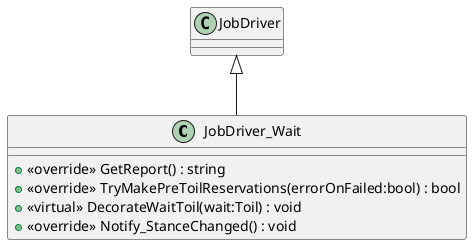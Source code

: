 @startuml
class JobDriver_Wait {
    + <<override>> GetReport() : string
    + <<override>> TryMakePreToilReservations(errorOnFailed:bool) : bool
    + <<virtual>> DecorateWaitToil(wait:Toil) : void
    + <<override>> Notify_StanceChanged() : void
}
JobDriver <|-- JobDriver_Wait
@enduml
